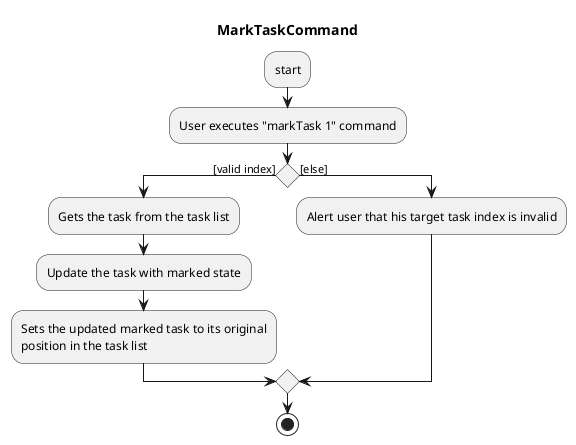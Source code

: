 @startuml

title MarkTaskCommand

:start;
:User executes "markTask 1" command;

if () then ([valid index])
    :Gets the task from the task list;
    :Update the task with marked state;
    :Sets the updated marked task to its original
    position in the task list;
else ([else])
    :Alert user that his target task index is invalid;
endif
stop
@enduml